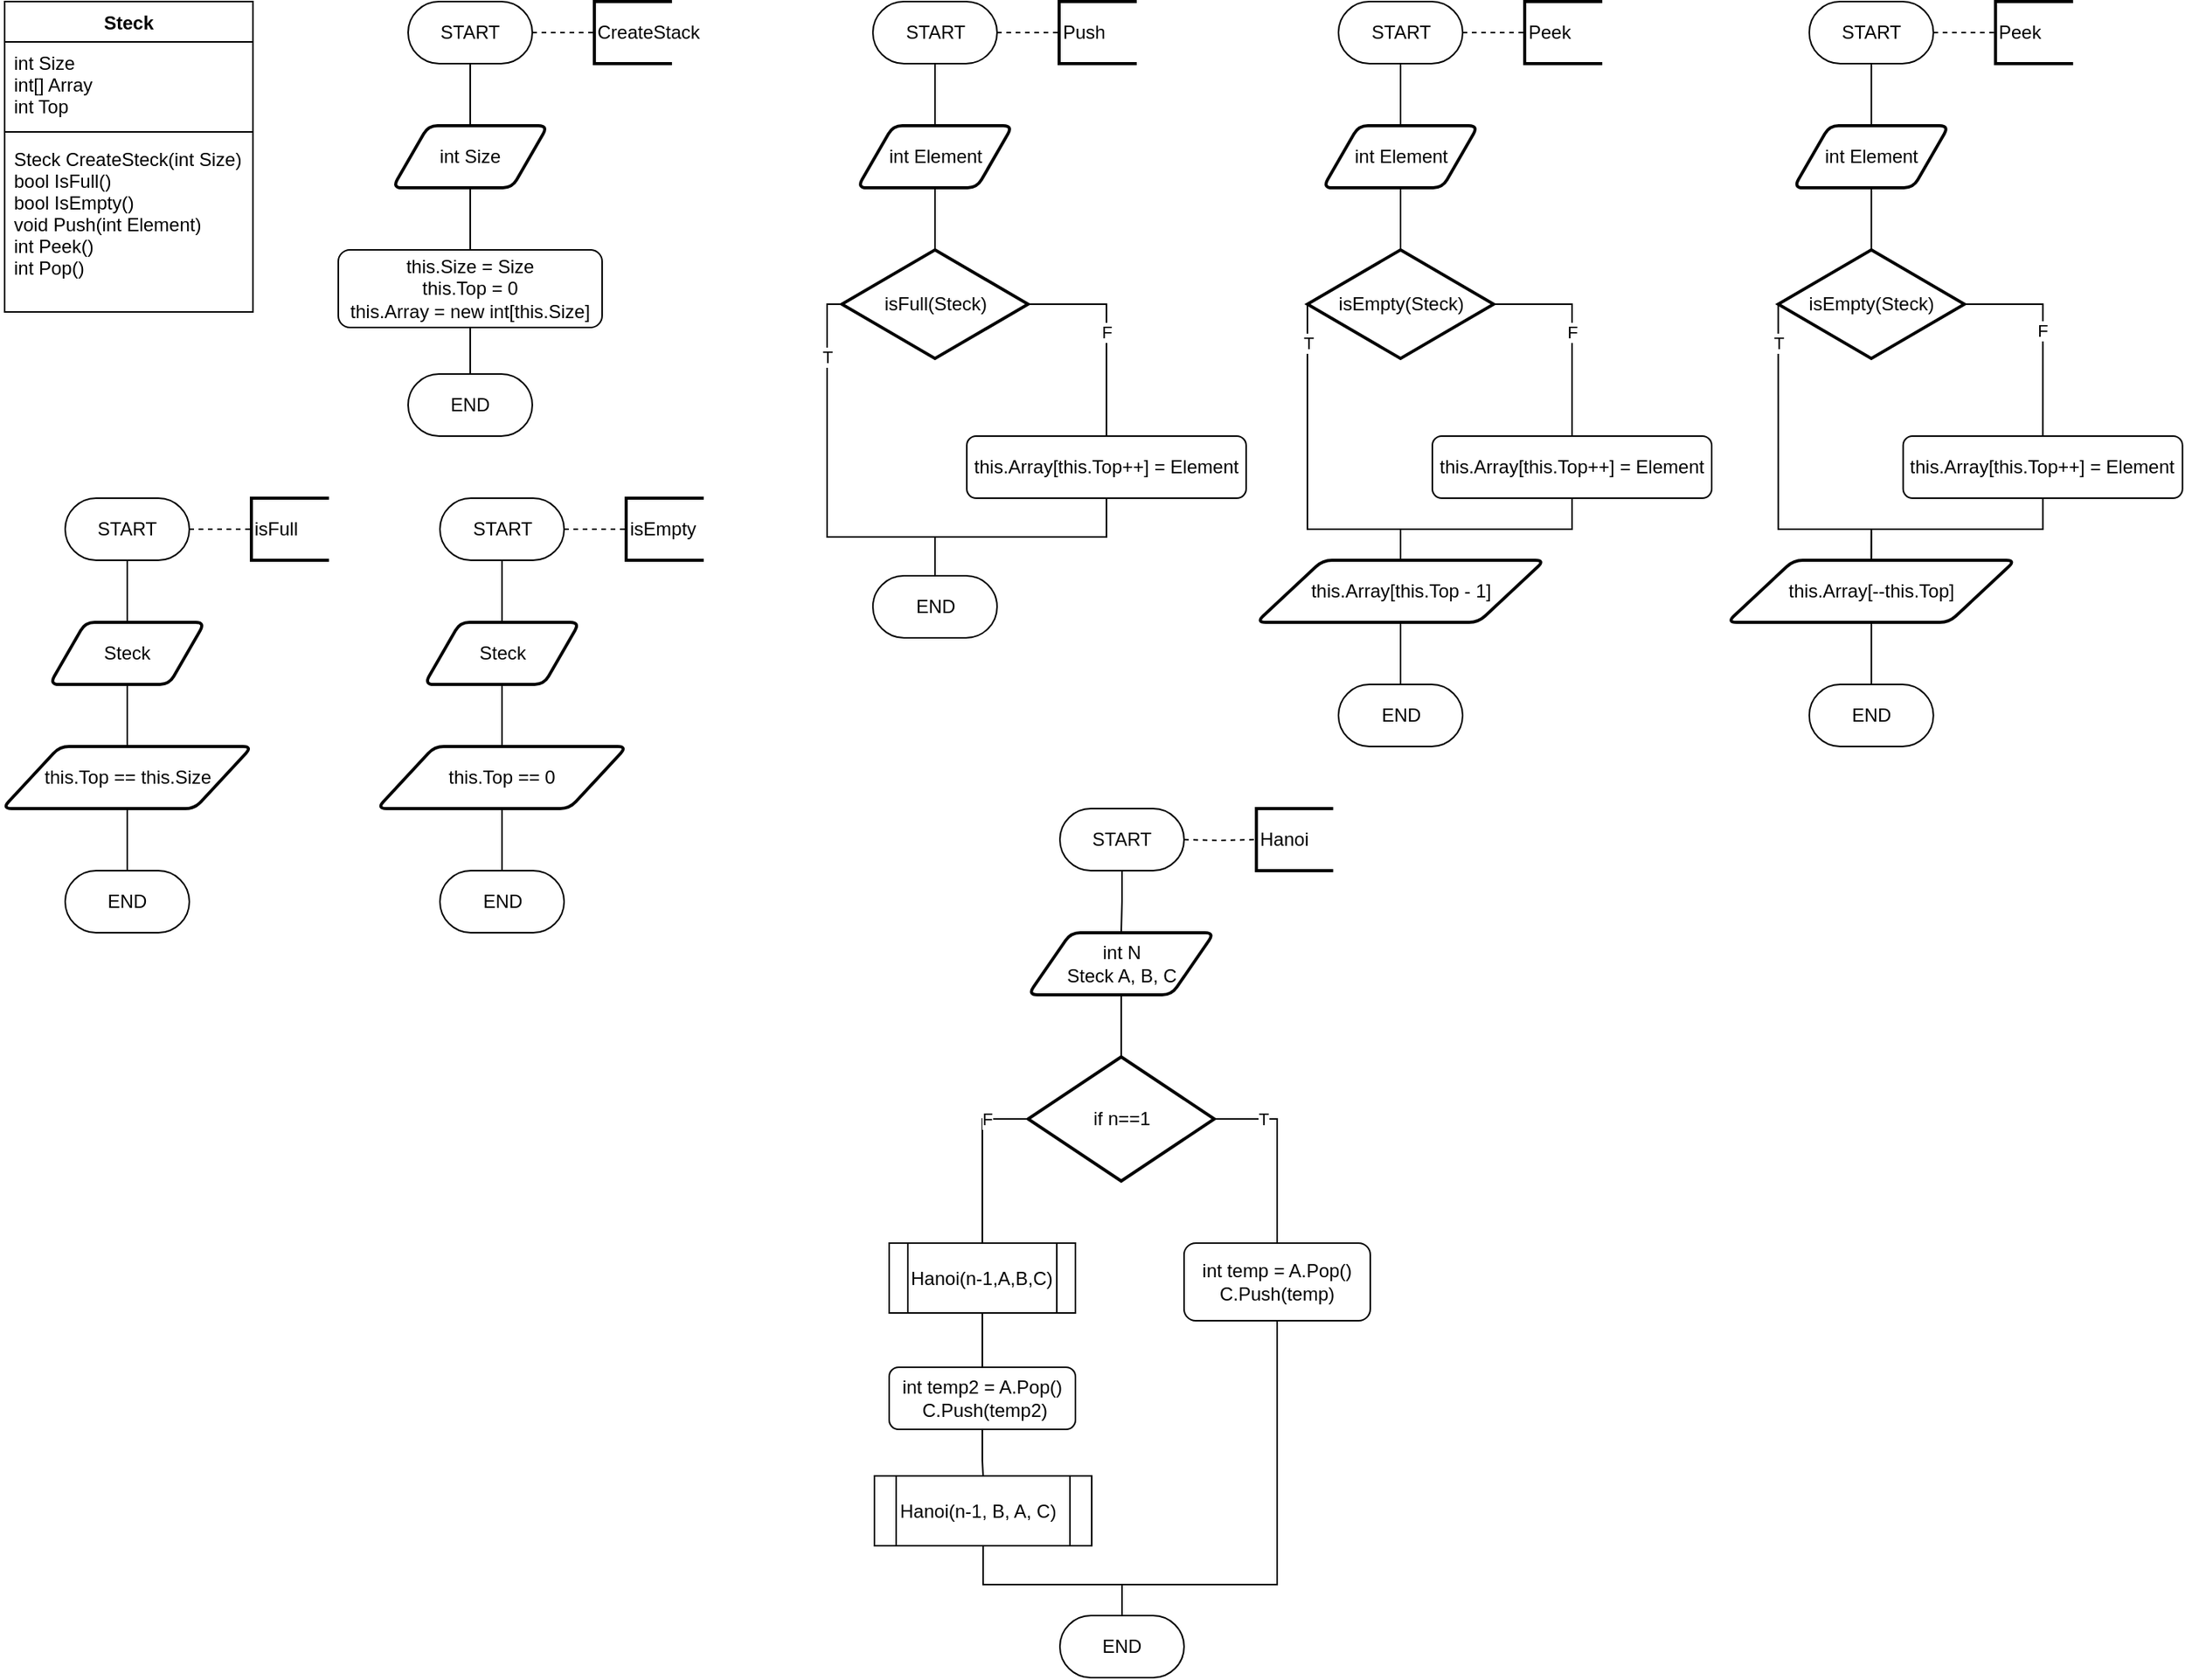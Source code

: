 <mxfile version="15.4.0" type="device"><diagram id="gOJT7l7sL-QOQ3kC6TbE" name="Page-1"><mxGraphModel dx="768" dy="474" grid="1" gridSize="10" guides="1" tooltips="1" connect="1" arrows="1" fold="1" page="1" pageScale="1" pageWidth="827" pageHeight="1169" math="0" shadow="0"><root><mxCell id="0"/><mxCell id="1" parent="0"/><mxCell id="6KXV0IEM4-UT25WQDM8o-1" value="Steck" style="swimlane;fontStyle=1;align=center;verticalAlign=top;childLayout=stackLayout;horizontal=1;startSize=26;horizontalStack=0;resizeParent=1;resizeParentMax=0;resizeLast=0;collapsible=1;marginBottom=0;" parent="1" vertex="1"><mxGeometry x="40" y="40" width="160" height="200" as="geometry"><mxRectangle x="40" y="40" width="60" height="26" as="alternateBounds"/></mxGeometry></mxCell><mxCell id="6KXV0IEM4-UT25WQDM8o-2" value="int Size&#10;int[] Array&#10;int Top" style="text;strokeColor=none;fillColor=none;align=left;verticalAlign=top;spacingLeft=4;spacingRight=4;overflow=hidden;rotatable=0;points=[[0,0.5],[1,0.5]];portConstraint=eastwest;" parent="6KXV0IEM4-UT25WQDM8o-1" vertex="1"><mxGeometry y="26" width="160" height="54" as="geometry"/></mxCell><mxCell id="6KXV0IEM4-UT25WQDM8o-3" value="" style="line;strokeWidth=1;fillColor=none;align=left;verticalAlign=middle;spacingTop=-1;spacingLeft=3;spacingRight=3;rotatable=0;labelPosition=right;points=[];portConstraint=eastwest;" parent="6KXV0IEM4-UT25WQDM8o-1" vertex="1"><mxGeometry y="80" width="160" height="8" as="geometry"/></mxCell><mxCell id="6KXV0IEM4-UT25WQDM8o-4" value="Steck CreateSteck(int Size)&#10;bool IsFull()&#10;bool IsEmpty()&#10;void Push(int Element)&#10;int Peek()&#10;int Pop()" style="text;strokeColor=none;fillColor=none;align=left;verticalAlign=top;spacingLeft=4;spacingRight=4;overflow=hidden;rotatable=0;points=[[0,0.5],[1,0.5]];portConstraint=eastwest;" parent="6KXV0IEM4-UT25WQDM8o-1" vertex="1"><mxGeometry y="88" width="160" height="112" as="geometry"/></mxCell><mxCell id="6KXV0IEM4-UT25WQDM8o-14" value="" style="edgeStyle=orthogonalEdgeStyle;rounded=0;orthogonalLoop=1;jettySize=auto;html=1;endArrow=none;endFill=0;" parent="1" source="6KXV0IEM4-UT25WQDM8o-8" target="6KXV0IEM4-UT25WQDM8o-13" edge="1"><mxGeometry relative="1" as="geometry"/></mxCell><mxCell id="6KXV0IEM4-UT25WQDM8o-8" value="START" style="rounded=1;whiteSpace=wrap;html=1;arcSize=50;" parent="1" vertex="1"><mxGeometry x="300" y="40" width="80" height="40" as="geometry"/></mxCell><mxCell id="6KXV0IEM4-UT25WQDM8o-9" value="CreateStack" style="strokeWidth=2;html=1;shape=mxgraph.flowchart.annotation_1;align=left;pointerEvents=1;" parent="1" vertex="1"><mxGeometry x="420" y="40" width="50" height="40" as="geometry"/></mxCell><mxCell id="6KXV0IEM4-UT25WQDM8o-10" value="" style="endArrow=none;dashed=1;html=1;rounded=0;edgeStyle=orthogonalEdgeStyle;entryX=0;entryY=0.5;entryDx=0;entryDy=0;entryPerimeter=0;" parent="1" source="6KXV0IEM4-UT25WQDM8o-8" target="6KXV0IEM4-UT25WQDM8o-9" edge="1"><mxGeometry width="50" height="50" relative="1" as="geometry"><mxPoint x="400" y="250" as="sourcePoint"/><mxPoint x="470" y="250" as="targetPoint"/><Array as="points"/></mxGeometry></mxCell><mxCell id="6KXV0IEM4-UT25WQDM8o-16" value="" style="edgeStyle=orthogonalEdgeStyle;rounded=0;orthogonalLoop=1;jettySize=auto;html=1;endArrow=none;endFill=0;" parent="1" source="6KXV0IEM4-UT25WQDM8o-13" target="6KXV0IEM4-UT25WQDM8o-15" edge="1"><mxGeometry relative="1" as="geometry"/></mxCell><mxCell id="6KXV0IEM4-UT25WQDM8o-13" value="int Size" style="shape=parallelogram;html=1;strokeWidth=2;perimeter=parallelogramPerimeter;whiteSpace=wrap;rounded=1;arcSize=12;size=0.23;" parent="1" vertex="1"><mxGeometry x="290" y="120" width="100" height="40" as="geometry"/></mxCell><mxCell id="6KXV0IEM4-UT25WQDM8o-18" value="" style="edgeStyle=orthogonalEdgeStyle;rounded=0;orthogonalLoop=1;jettySize=auto;html=1;endArrow=none;endFill=0;" parent="1" source="6KXV0IEM4-UT25WQDM8o-15" target="6KXV0IEM4-UT25WQDM8o-17" edge="1"><mxGeometry relative="1" as="geometry"/></mxCell><mxCell id="6KXV0IEM4-UT25WQDM8o-15" value="this.Size = Size&lt;br&gt;this.Top = 0&lt;br&gt;this.Array = new int[this.Size]" style="rounded=1;whiteSpace=wrap;html=1;align=center;" parent="1" vertex="1"><mxGeometry x="255" y="200" width="170" height="50" as="geometry"/></mxCell><mxCell id="6KXV0IEM4-UT25WQDM8o-17" value="END" style="rounded=1;whiteSpace=wrap;html=1;arcSize=50;align=center;" parent="1" vertex="1"><mxGeometry x="300" y="280" width="80" height="40" as="geometry"/></mxCell><mxCell id="6KXV0IEM4-UT25WQDM8o-19" value="" style="edgeStyle=orthogonalEdgeStyle;rounded=0;orthogonalLoop=1;jettySize=auto;html=1;endArrow=none;endFill=0;" parent="1" source="6KXV0IEM4-UT25WQDM8o-20" target="6KXV0IEM4-UT25WQDM8o-24" edge="1"><mxGeometry relative="1" as="geometry"/></mxCell><mxCell id="6KXV0IEM4-UT25WQDM8o-20" value="START" style="rounded=1;whiteSpace=wrap;html=1;arcSize=50;" parent="1" vertex="1"><mxGeometry x="79" y="360" width="80" height="40" as="geometry"/></mxCell><mxCell id="6KXV0IEM4-UT25WQDM8o-21" value="isFull" style="strokeWidth=2;html=1;shape=mxgraph.flowchart.annotation_1;align=left;pointerEvents=1;" parent="1" vertex="1"><mxGeometry x="199" y="360" width="50" height="40" as="geometry"/></mxCell><mxCell id="6KXV0IEM4-UT25WQDM8o-22" value="" style="endArrow=none;dashed=1;html=1;rounded=0;edgeStyle=orthogonalEdgeStyle;entryX=0;entryY=0.5;entryDx=0;entryDy=0;entryPerimeter=0;" parent="1" source="6KXV0IEM4-UT25WQDM8o-20" target="6KXV0IEM4-UT25WQDM8o-21" edge="1"><mxGeometry width="50" height="50" relative="1" as="geometry"><mxPoint x="179" y="570" as="sourcePoint"/><mxPoint x="249" y="570" as="targetPoint"/><Array as="points"/></mxGeometry></mxCell><mxCell id="6KXV0IEM4-UT25WQDM8o-23" value="" style="edgeStyle=orthogonalEdgeStyle;rounded=0;orthogonalLoop=1;jettySize=auto;html=1;endArrow=none;endFill=0;" parent="1" source="6KXV0IEM4-UT25WQDM8o-24" edge="1"><mxGeometry relative="1" as="geometry"><mxPoint x="119" y="520" as="targetPoint"/></mxGeometry></mxCell><mxCell id="6KXV0IEM4-UT25WQDM8o-24" value="Steck" style="shape=parallelogram;html=1;strokeWidth=2;perimeter=parallelogramPerimeter;whiteSpace=wrap;rounded=1;arcSize=12;size=0.23;" parent="1" vertex="1"><mxGeometry x="69" y="440" width="100" height="40" as="geometry"/></mxCell><mxCell id="6KXV0IEM4-UT25WQDM8o-25" value="" style="edgeStyle=orthogonalEdgeStyle;rounded=0;orthogonalLoop=1;jettySize=auto;html=1;endArrow=none;endFill=0;exitX=0.5;exitY=1;exitDx=0;exitDy=0;" parent="1" source="6KXV0IEM4-UT25WQDM8o-28" target="6KXV0IEM4-UT25WQDM8o-27" edge="1"><mxGeometry relative="1" as="geometry"><mxPoint x="119" y="570" as="sourcePoint"/></mxGeometry></mxCell><mxCell id="6KXV0IEM4-UT25WQDM8o-27" value="END" style="rounded=1;whiteSpace=wrap;html=1;arcSize=50;align=center;" parent="1" vertex="1"><mxGeometry x="79" y="600" width="80" height="40" as="geometry"/></mxCell><mxCell id="6KXV0IEM4-UT25WQDM8o-28" value="this.Top == this.Size" style="shape=parallelogram;html=1;strokeWidth=2;perimeter=parallelogramPerimeter;whiteSpace=wrap;rounded=1;arcSize=12;size=0.23;align=center;" parent="1" vertex="1"><mxGeometry x="38.5" y="520" width="161" height="40" as="geometry"/></mxCell><mxCell id="6KXV0IEM4-UT25WQDM8o-29" value="" style="edgeStyle=orthogonalEdgeStyle;rounded=0;orthogonalLoop=1;jettySize=auto;html=1;endArrow=none;endFill=0;" parent="1" source="6KXV0IEM4-UT25WQDM8o-30" target="6KXV0IEM4-UT25WQDM8o-34" edge="1"><mxGeometry relative="1" as="geometry"/></mxCell><mxCell id="6KXV0IEM4-UT25WQDM8o-30" value="START" style="rounded=1;whiteSpace=wrap;html=1;arcSize=50;" parent="1" vertex="1"><mxGeometry x="320.5" y="360" width="80" height="40" as="geometry"/></mxCell><mxCell id="6KXV0IEM4-UT25WQDM8o-31" value="isEmpty" style="strokeWidth=2;html=1;shape=mxgraph.flowchart.annotation_1;align=left;pointerEvents=1;" parent="1" vertex="1"><mxGeometry x="440.5" y="360" width="50" height="40" as="geometry"/></mxCell><mxCell id="6KXV0IEM4-UT25WQDM8o-32" value="" style="endArrow=none;dashed=1;html=1;rounded=0;edgeStyle=orthogonalEdgeStyle;entryX=0;entryY=0.5;entryDx=0;entryDy=0;entryPerimeter=0;" parent="1" source="6KXV0IEM4-UT25WQDM8o-30" target="6KXV0IEM4-UT25WQDM8o-31" edge="1"><mxGeometry width="50" height="50" relative="1" as="geometry"><mxPoint x="420.5" y="570" as="sourcePoint"/><mxPoint x="490.5" y="570" as="targetPoint"/><Array as="points"/></mxGeometry></mxCell><mxCell id="6KXV0IEM4-UT25WQDM8o-33" value="" style="edgeStyle=orthogonalEdgeStyle;rounded=0;orthogonalLoop=1;jettySize=auto;html=1;endArrow=none;endFill=0;" parent="1" source="6KXV0IEM4-UT25WQDM8o-34" edge="1"><mxGeometry relative="1" as="geometry"><mxPoint x="360.5" y="520" as="targetPoint"/></mxGeometry></mxCell><mxCell id="6KXV0IEM4-UT25WQDM8o-34" value="Steck" style="shape=parallelogram;html=1;strokeWidth=2;perimeter=parallelogramPerimeter;whiteSpace=wrap;rounded=1;arcSize=12;size=0.23;" parent="1" vertex="1"><mxGeometry x="310.5" y="440" width="100" height="40" as="geometry"/></mxCell><mxCell id="6KXV0IEM4-UT25WQDM8o-35" value="" style="edgeStyle=orthogonalEdgeStyle;rounded=0;orthogonalLoop=1;jettySize=auto;html=1;endArrow=none;endFill=0;exitX=0.5;exitY=1;exitDx=0;exitDy=0;" parent="1" source="6KXV0IEM4-UT25WQDM8o-37" target="6KXV0IEM4-UT25WQDM8o-36" edge="1"><mxGeometry relative="1" as="geometry"><mxPoint x="360.5" y="570" as="sourcePoint"/></mxGeometry></mxCell><mxCell id="6KXV0IEM4-UT25WQDM8o-36" value="END" style="rounded=1;whiteSpace=wrap;html=1;arcSize=50;align=center;" parent="1" vertex="1"><mxGeometry x="320.5" y="600" width="80" height="40" as="geometry"/></mxCell><mxCell id="6KXV0IEM4-UT25WQDM8o-37" value="this.Top == 0" style="shape=parallelogram;html=1;strokeWidth=2;perimeter=parallelogramPerimeter;whiteSpace=wrap;rounded=1;arcSize=12;size=0.23;align=center;" parent="1" vertex="1"><mxGeometry x="280" y="520" width="161" height="40" as="geometry"/></mxCell><mxCell id="6KXV0IEM4-UT25WQDM8o-38" value="" style="edgeStyle=orthogonalEdgeStyle;rounded=0;orthogonalLoop=1;jettySize=auto;html=1;endArrow=none;endFill=0;" parent="1" source="6KXV0IEM4-UT25WQDM8o-39" target="6KXV0IEM4-UT25WQDM8o-43" edge="1"><mxGeometry relative="1" as="geometry"/></mxCell><mxCell id="6KXV0IEM4-UT25WQDM8o-39" value="START" style="rounded=1;whiteSpace=wrap;html=1;arcSize=50;" parent="1" vertex="1"><mxGeometry x="599.5" y="40" width="80" height="40" as="geometry"/></mxCell><mxCell id="6KXV0IEM4-UT25WQDM8o-40" value="Push" style="strokeWidth=2;html=1;shape=mxgraph.flowchart.annotation_1;align=left;pointerEvents=1;" parent="1" vertex="1"><mxGeometry x="719.5" y="40" width="50" height="40" as="geometry"/></mxCell><mxCell id="6KXV0IEM4-UT25WQDM8o-41" value="" style="endArrow=none;dashed=1;html=1;rounded=0;edgeStyle=orthogonalEdgeStyle;entryX=0;entryY=0.5;entryDx=0;entryDy=0;entryPerimeter=0;" parent="1" source="6KXV0IEM4-UT25WQDM8o-39" target="6KXV0IEM4-UT25WQDM8o-40" edge="1"><mxGeometry width="50" height="50" relative="1" as="geometry"><mxPoint x="699.5" y="250" as="sourcePoint"/><mxPoint x="769.5" y="250" as="targetPoint"/><Array as="points"/></mxGeometry></mxCell><mxCell id="6KXV0IEM4-UT25WQDM8o-42" value="" style="edgeStyle=orthogonalEdgeStyle;rounded=0;orthogonalLoop=1;jettySize=auto;html=1;endArrow=none;endFill=0;entryX=0.5;entryY=0;entryDx=0;entryDy=0;entryPerimeter=0;" parent="1" source="6KXV0IEM4-UT25WQDM8o-43" target="6KXV0IEM4-UT25WQDM8o-47" edge="1"><mxGeometry relative="1" as="geometry"><mxPoint x="639.5" y="200" as="targetPoint"/></mxGeometry></mxCell><mxCell id="6KXV0IEM4-UT25WQDM8o-43" value="int Element" style="shape=parallelogram;html=1;strokeWidth=2;perimeter=parallelogramPerimeter;whiteSpace=wrap;rounded=1;arcSize=12;size=0.23;" parent="1" vertex="1"><mxGeometry x="589.5" y="120" width="100" height="40" as="geometry"/></mxCell><mxCell id="6KXV0IEM4-UT25WQDM8o-45" value="END" style="rounded=1;whiteSpace=wrap;html=1;arcSize=50;align=center;" parent="1" vertex="1"><mxGeometry x="599.5" y="410" width="80" height="40" as="geometry"/></mxCell><mxCell id="k9EVzz8BbRTBaLs9Pq0k-2" value="F" style="edgeStyle=orthogonalEdgeStyle;rounded=0;orthogonalLoop=1;jettySize=auto;html=1;entryX=0.5;entryY=0;entryDx=0;entryDy=0;endArrow=none;endFill=0;" edge="1" parent="1" source="6KXV0IEM4-UT25WQDM8o-47" target="k9EVzz8BbRTBaLs9Pq0k-1"><mxGeometry relative="1" as="geometry"><Array as="points"><mxPoint x="750" y="235"/></Array></mxGeometry></mxCell><mxCell id="k9EVzz8BbRTBaLs9Pq0k-3" value="T" style="edgeStyle=orthogonalEdgeStyle;rounded=0;orthogonalLoop=1;jettySize=auto;html=1;entryX=0.5;entryY=0;entryDx=0;entryDy=0;endArrow=none;endFill=0;exitX=0;exitY=0.5;exitDx=0;exitDy=0;exitPerimeter=0;" edge="1" parent="1" source="6KXV0IEM4-UT25WQDM8o-47"><mxGeometry x="-0.65" relative="1" as="geometry"><mxPoint x="579.5" y="230" as="sourcePoint"/><mxPoint x="639.5" y="405" as="targetPoint"/><Array as="points"><mxPoint x="570" y="235"/><mxPoint x="570" y="385"/><mxPoint x="640" y="385"/></Array><mxPoint as="offset"/></mxGeometry></mxCell><mxCell id="6KXV0IEM4-UT25WQDM8o-47" value="isFull(Steck)" style="strokeWidth=2;html=1;shape=mxgraph.flowchart.decision;whiteSpace=wrap;align=center;" parent="1" vertex="1"><mxGeometry x="579.5" y="200" width="120" height="70" as="geometry"/></mxCell><mxCell id="k9EVzz8BbRTBaLs9Pq0k-4" style="edgeStyle=orthogonalEdgeStyle;rounded=0;orthogonalLoop=1;jettySize=auto;html=1;entryX=0.5;entryY=0;entryDx=0;entryDy=0;endArrow=none;endFill=0;" edge="1" parent="1" source="k9EVzz8BbRTBaLs9Pq0k-1" target="6KXV0IEM4-UT25WQDM8o-45"><mxGeometry relative="1" as="geometry"/></mxCell><mxCell id="k9EVzz8BbRTBaLs9Pq0k-1" value="this.Array[this.Top++] = Element" style="rounded=1;whiteSpace=wrap;html=1;" vertex="1" parent="1"><mxGeometry x="660" y="320" width="180" height="40" as="geometry"/></mxCell><mxCell id="k9EVzz8BbRTBaLs9Pq0k-29" value="" style="edgeStyle=orthogonalEdgeStyle;rounded=0;orthogonalLoop=1;jettySize=auto;html=1;endArrow=none;endFill=0;" edge="1" parent="1" source="k9EVzz8BbRTBaLs9Pq0k-30" target="k9EVzz8BbRTBaLs9Pq0k-34"><mxGeometry relative="1" as="geometry"/></mxCell><mxCell id="k9EVzz8BbRTBaLs9Pq0k-30" value="START" style="rounded=1;whiteSpace=wrap;html=1;arcSize=50;" vertex="1" parent="1"><mxGeometry x="899.5" y="40" width="80" height="40" as="geometry"/></mxCell><mxCell id="k9EVzz8BbRTBaLs9Pq0k-31" value="Peek" style="strokeWidth=2;html=1;shape=mxgraph.flowchart.annotation_1;align=left;pointerEvents=1;" vertex="1" parent="1"><mxGeometry x="1019.5" y="40" width="50" height="40" as="geometry"/></mxCell><mxCell id="k9EVzz8BbRTBaLs9Pq0k-32" value="" style="endArrow=none;dashed=1;html=1;rounded=0;edgeStyle=orthogonalEdgeStyle;entryX=0;entryY=0.5;entryDx=0;entryDy=0;entryPerimeter=0;" edge="1" parent="1" source="k9EVzz8BbRTBaLs9Pq0k-30" target="k9EVzz8BbRTBaLs9Pq0k-31"><mxGeometry width="50" height="50" relative="1" as="geometry"><mxPoint x="999.5" y="250" as="sourcePoint"/><mxPoint x="1069.5" y="250" as="targetPoint"/><Array as="points"/></mxGeometry></mxCell><mxCell id="k9EVzz8BbRTBaLs9Pq0k-33" value="" style="edgeStyle=orthogonalEdgeStyle;rounded=0;orthogonalLoop=1;jettySize=auto;html=1;endArrow=none;endFill=0;entryX=0.5;entryY=0;entryDx=0;entryDy=0;entryPerimeter=0;" edge="1" parent="1" source="k9EVzz8BbRTBaLs9Pq0k-34" target="k9EVzz8BbRTBaLs9Pq0k-38"><mxGeometry relative="1" as="geometry"><mxPoint x="939.5" y="200" as="targetPoint"/></mxGeometry></mxCell><mxCell id="k9EVzz8BbRTBaLs9Pq0k-34" value="int Element" style="shape=parallelogram;html=1;strokeWidth=2;perimeter=parallelogramPerimeter;whiteSpace=wrap;rounded=1;arcSize=12;size=0.23;" vertex="1" parent="1"><mxGeometry x="889.5" y="120" width="100" height="40" as="geometry"/></mxCell><mxCell id="k9EVzz8BbRTBaLs9Pq0k-35" value="END" style="rounded=1;whiteSpace=wrap;html=1;arcSize=50;align=center;" vertex="1" parent="1"><mxGeometry x="899.5" y="480" width="80" height="40" as="geometry"/></mxCell><mxCell id="k9EVzz8BbRTBaLs9Pq0k-36" value="F" style="edgeStyle=orthogonalEdgeStyle;rounded=0;orthogonalLoop=1;jettySize=auto;html=1;entryX=0.5;entryY=0;entryDx=0;entryDy=0;endArrow=none;endFill=0;" edge="1" parent="1" source="k9EVzz8BbRTBaLs9Pq0k-38" target="k9EVzz8BbRTBaLs9Pq0k-40"><mxGeometry relative="1" as="geometry"><Array as="points"><mxPoint x="1050" y="235"/></Array></mxGeometry></mxCell><mxCell id="k9EVzz8BbRTBaLs9Pq0k-56" value="T" style="edgeStyle=orthogonalEdgeStyle;rounded=0;orthogonalLoop=1;jettySize=auto;html=1;entryX=0.5;entryY=0;entryDx=0;entryDy=0;endArrow=none;endFill=0;exitX=0;exitY=0.5;exitDx=0;exitDy=0;exitPerimeter=0;" edge="1" parent="1" source="k9EVzz8BbRTBaLs9Pq0k-38" target="k9EVzz8BbRTBaLs9Pq0k-53"><mxGeometry x="-0.778" relative="1" as="geometry"><Array as="points"><mxPoint x="880" y="380"/><mxPoint x="940" y="380"/></Array><mxPoint as="offset"/></mxGeometry></mxCell><mxCell id="k9EVzz8BbRTBaLs9Pq0k-38" value="isEmpty(Steck)" style="strokeWidth=2;html=1;shape=mxgraph.flowchart.decision;whiteSpace=wrap;align=center;" vertex="1" parent="1"><mxGeometry x="879.5" y="200" width="120" height="70" as="geometry"/></mxCell><mxCell id="k9EVzz8BbRTBaLs9Pq0k-55" style="edgeStyle=orthogonalEdgeStyle;rounded=0;orthogonalLoop=1;jettySize=auto;html=1;entryX=0.5;entryY=0;entryDx=0;entryDy=0;endArrow=none;endFill=0;" edge="1" parent="1" source="k9EVzz8BbRTBaLs9Pq0k-40" target="k9EVzz8BbRTBaLs9Pq0k-53"><mxGeometry relative="1" as="geometry"/></mxCell><mxCell id="k9EVzz8BbRTBaLs9Pq0k-40" value="this.Array[this.Top++] = Element" style="rounded=1;whiteSpace=wrap;html=1;" vertex="1" parent="1"><mxGeometry x="960" y="320" width="180" height="40" as="geometry"/></mxCell><mxCell id="k9EVzz8BbRTBaLs9Pq0k-54" value="" style="edgeStyle=orthogonalEdgeStyle;rounded=0;orthogonalLoop=1;jettySize=auto;html=1;endArrow=none;endFill=0;" edge="1" parent="1" source="k9EVzz8BbRTBaLs9Pq0k-53" target="k9EVzz8BbRTBaLs9Pq0k-35"><mxGeometry relative="1" as="geometry"/></mxCell><mxCell id="k9EVzz8BbRTBaLs9Pq0k-53" value="this.Array[this.Top - 1]" style="shape=parallelogram;html=1;strokeWidth=2;perimeter=parallelogramPerimeter;whiteSpace=wrap;rounded=1;arcSize=12;size=0.23;" vertex="1" parent="1"><mxGeometry x="846.63" y="400" width="185.75" height="40" as="geometry"/></mxCell><mxCell id="k9EVzz8BbRTBaLs9Pq0k-71" value="" style="edgeStyle=orthogonalEdgeStyle;rounded=0;orthogonalLoop=1;jettySize=auto;html=1;endArrow=none;endFill=0;" edge="1" parent="1" source="k9EVzz8BbRTBaLs9Pq0k-72" target="k9EVzz8BbRTBaLs9Pq0k-76"><mxGeometry relative="1" as="geometry"/></mxCell><mxCell id="k9EVzz8BbRTBaLs9Pq0k-72" value="START" style="rounded=1;whiteSpace=wrap;html=1;arcSize=50;" vertex="1" parent="1"><mxGeometry x="1202.87" y="40" width="80" height="40" as="geometry"/></mxCell><mxCell id="k9EVzz8BbRTBaLs9Pq0k-73" value="Peek" style="strokeWidth=2;html=1;shape=mxgraph.flowchart.annotation_1;align=left;pointerEvents=1;" vertex="1" parent="1"><mxGeometry x="1322.87" y="40" width="50" height="40" as="geometry"/></mxCell><mxCell id="k9EVzz8BbRTBaLs9Pq0k-74" value="" style="endArrow=none;dashed=1;html=1;rounded=0;edgeStyle=orthogonalEdgeStyle;entryX=0;entryY=0.5;entryDx=0;entryDy=0;entryPerimeter=0;" edge="1" parent="1" source="k9EVzz8BbRTBaLs9Pq0k-72" target="k9EVzz8BbRTBaLs9Pq0k-73"><mxGeometry width="50" height="50" relative="1" as="geometry"><mxPoint x="1302.87" y="250" as="sourcePoint"/><mxPoint x="1372.87" y="250" as="targetPoint"/><Array as="points"/></mxGeometry></mxCell><mxCell id="k9EVzz8BbRTBaLs9Pq0k-75" value="" style="edgeStyle=orthogonalEdgeStyle;rounded=0;orthogonalLoop=1;jettySize=auto;html=1;endArrow=none;endFill=0;entryX=0.5;entryY=0;entryDx=0;entryDy=0;entryPerimeter=0;" edge="1" parent="1" source="k9EVzz8BbRTBaLs9Pq0k-76" target="k9EVzz8BbRTBaLs9Pq0k-80"><mxGeometry relative="1" as="geometry"><mxPoint x="1242.87" y="200" as="targetPoint"/></mxGeometry></mxCell><mxCell id="k9EVzz8BbRTBaLs9Pq0k-76" value="int Element" style="shape=parallelogram;html=1;strokeWidth=2;perimeter=parallelogramPerimeter;whiteSpace=wrap;rounded=1;arcSize=12;size=0.23;" vertex="1" parent="1"><mxGeometry x="1192.87" y="120" width="100" height="40" as="geometry"/></mxCell><mxCell id="k9EVzz8BbRTBaLs9Pq0k-77" value="END" style="rounded=1;whiteSpace=wrap;html=1;arcSize=50;align=center;" vertex="1" parent="1"><mxGeometry x="1202.87" y="480" width="80" height="40" as="geometry"/></mxCell><mxCell id="k9EVzz8BbRTBaLs9Pq0k-78" value="F" style="edgeStyle=orthogonalEdgeStyle;rounded=0;orthogonalLoop=1;jettySize=auto;html=1;entryX=0.5;entryY=0;entryDx=0;entryDy=0;endArrow=none;endFill=0;" edge="1" parent="1" source="k9EVzz8BbRTBaLs9Pq0k-80" target="k9EVzz8BbRTBaLs9Pq0k-82"><mxGeometry relative="1" as="geometry"><Array as="points"><mxPoint x="1353.37" y="235"/></Array></mxGeometry></mxCell><mxCell id="k9EVzz8BbRTBaLs9Pq0k-79" value="T" style="edgeStyle=orthogonalEdgeStyle;rounded=0;orthogonalLoop=1;jettySize=auto;html=1;entryX=0.5;entryY=0;entryDx=0;entryDy=0;endArrow=none;endFill=0;exitX=0;exitY=0.5;exitDx=0;exitDy=0;exitPerimeter=0;" edge="1" parent="1" source="k9EVzz8BbRTBaLs9Pq0k-80" target="k9EVzz8BbRTBaLs9Pq0k-84"><mxGeometry x="-0.778" relative="1" as="geometry"><Array as="points"><mxPoint x="1183.37" y="380"/><mxPoint x="1243.37" y="380"/></Array><mxPoint as="offset"/></mxGeometry></mxCell><mxCell id="k9EVzz8BbRTBaLs9Pq0k-80" value="isEmpty(Steck)" style="strokeWidth=2;html=1;shape=mxgraph.flowchart.decision;whiteSpace=wrap;align=center;" vertex="1" parent="1"><mxGeometry x="1182.87" y="200" width="120" height="70" as="geometry"/></mxCell><mxCell id="k9EVzz8BbRTBaLs9Pq0k-81" style="edgeStyle=orthogonalEdgeStyle;rounded=0;orthogonalLoop=1;jettySize=auto;html=1;entryX=0.5;entryY=0;entryDx=0;entryDy=0;endArrow=none;endFill=0;" edge="1" parent="1" source="k9EVzz8BbRTBaLs9Pq0k-82" target="k9EVzz8BbRTBaLs9Pq0k-84"><mxGeometry relative="1" as="geometry"/></mxCell><mxCell id="k9EVzz8BbRTBaLs9Pq0k-82" value="this.Array[this.Top++] = Element" style="rounded=1;whiteSpace=wrap;html=1;" vertex="1" parent="1"><mxGeometry x="1263.37" y="320" width="180" height="40" as="geometry"/></mxCell><mxCell id="k9EVzz8BbRTBaLs9Pq0k-83" value="" style="edgeStyle=orthogonalEdgeStyle;rounded=0;orthogonalLoop=1;jettySize=auto;html=1;endArrow=none;endFill=0;" edge="1" parent="1" source="k9EVzz8BbRTBaLs9Pq0k-84" target="k9EVzz8BbRTBaLs9Pq0k-77"><mxGeometry relative="1" as="geometry"/></mxCell><mxCell id="k9EVzz8BbRTBaLs9Pq0k-84" value="this.Array[--this.Top]" style="shape=parallelogram;html=1;strokeWidth=2;perimeter=parallelogramPerimeter;whiteSpace=wrap;rounded=1;arcSize=12;size=0.23;" vertex="1" parent="1"><mxGeometry x="1150" y="400" width="185.75" height="40" as="geometry"/></mxCell><mxCell id="k9EVzz8BbRTBaLs9Pq0k-87" value="" style="edgeStyle=orthogonalEdgeStyle;rounded=0;orthogonalLoop=1;jettySize=auto;html=1;endArrow=none;endFill=0;" edge="1" parent="1" source="k9EVzz8BbRTBaLs9Pq0k-85" target="k9EVzz8BbRTBaLs9Pq0k-86"><mxGeometry relative="1" as="geometry"/></mxCell><mxCell id="k9EVzz8BbRTBaLs9Pq0k-85" value="START" style="rounded=1;whiteSpace=wrap;html=1;arcSize=50;" vertex="1" parent="1"><mxGeometry x="720" y="560" width="80" height="40" as="geometry"/></mxCell><mxCell id="k9EVzz8BbRTBaLs9Pq0k-89" value="" style="edgeStyle=orthogonalEdgeStyle;rounded=0;orthogonalLoop=1;jettySize=auto;html=1;endArrow=none;endFill=0;" edge="1" parent="1" source="k9EVzz8BbRTBaLs9Pq0k-86" target="k9EVzz8BbRTBaLs9Pq0k-88"><mxGeometry relative="1" as="geometry"/></mxCell><mxCell id="k9EVzz8BbRTBaLs9Pq0k-86" value="int N&lt;br&gt;Steck A, B, C" style="shape=parallelogram;html=1;strokeWidth=2;perimeter=parallelogramPerimeter;whiteSpace=wrap;rounded=1;arcSize=12;size=0.23;" vertex="1" parent="1"><mxGeometry x="699.5" y="640" width="120" height="40" as="geometry"/></mxCell><mxCell id="k9EVzz8BbRTBaLs9Pq0k-91" value="T" style="edgeStyle=orthogonalEdgeStyle;rounded=0;orthogonalLoop=1;jettySize=auto;html=1;entryX=0.5;entryY=0;entryDx=0;entryDy=0;endArrow=none;endFill=0;" edge="1" parent="1" source="k9EVzz8BbRTBaLs9Pq0k-88" target="k9EVzz8BbRTBaLs9Pq0k-90"><mxGeometry x="-0.494" relative="1" as="geometry"><Array as="points"><mxPoint x="860" y="760"/></Array><mxPoint x="1" as="offset"/></mxGeometry></mxCell><mxCell id="k9EVzz8BbRTBaLs9Pq0k-93" value="F" style="edgeStyle=orthogonalEdgeStyle;rounded=0;orthogonalLoop=1;jettySize=auto;html=1;endArrow=none;endFill=0;" edge="1" parent="1" source="k9EVzz8BbRTBaLs9Pq0k-88"><mxGeometry x="-0.506" relative="1" as="geometry"><mxPoint x="670" y="840" as="targetPoint"/><Array as="points"><mxPoint x="670" y="760"/></Array><mxPoint as="offset"/></mxGeometry></mxCell><mxCell id="k9EVzz8BbRTBaLs9Pq0k-88" value="if n==1" style="strokeWidth=2;html=1;shape=mxgraph.flowchart.decision;whiteSpace=wrap;" vertex="1" parent="1"><mxGeometry x="699.5" y="720" width="120" height="80" as="geometry"/></mxCell><mxCell id="k9EVzz8BbRTBaLs9Pq0k-103" style="edgeStyle=orthogonalEdgeStyle;rounded=0;orthogonalLoop=1;jettySize=auto;html=1;entryX=0.5;entryY=0;entryDx=0;entryDy=0;endArrow=none;endFill=0;" edge="1" parent="1" source="k9EVzz8BbRTBaLs9Pq0k-90" target="k9EVzz8BbRTBaLs9Pq0k-102"><mxGeometry relative="1" as="geometry"><Array as="points"><mxPoint x="860" y="1060"/><mxPoint x="760" y="1060"/></Array></mxGeometry></mxCell><mxCell id="k9EVzz8BbRTBaLs9Pq0k-90" value="int temp = A.Pop()&lt;br&gt;C.Push(temp)" style="rounded=1;whiteSpace=wrap;html=1;align=center;" vertex="1" parent="1"><mxGeometry x="800" y="840" width="120" height="50" as="geometry"/></mxCell><mxCell id="k9EVzz8BbRTBaLs9Pq0k-99" value="" style="edgeStyle=orthogonalEdgeStyle;rounded=0;orthogonalLoop=1;jettySize=auto;html=1;endArrow=none;endFill=0;" edge="1" parent="1" source="k9EVzz8BbRTBaLs9Pq0k-94" target="k9EVzz8BbRTBaLs9Pq0k-98"><mxGeometry relative="1" as="geometry"/></mxCell><mxCell id="k9EVzz8BbRTBaLs9Pq0k-94" value="Hanoi(n-1,A,B,C)" style="shape=process;whiteSpace=wrap;html=1;backgroundOutline=1;align=left;" vertex="1" parent="1"><mxGeometry x="610" y="840" width="120" height="45" as="geometry"/></mxCell><mxCell id="k9EVzz8BbRTBaLs9Pq0k-96" value="Hanoi" style="strokeWidth=2;html=1;shape=mxgraph.flowchart.annotation_1;align=left;pointerEvents=1;" vertex="1" parent="1"><mxGeometry x="846.63" y="560" width="49.5" height="40" as="geometry"/></mxCell><mxCell id="k9EVzz8BbRTBaLs9Pq0k-97" value="" style="endArrow=none;dashed=1;html=1;rounded=0;edgeStyle=orthogonalEdgeStyle;entryX=0;entryY=0.5;entryDx=0;entryDy=0;entryPerimeter=0;" edge="1" target="k9EVzz8BbRTBaLs9Pq0k-96" parent="1"><mxGeometry width="50" height="50" relative="1" as="geometry"><mxPoint x="800" y="580" as="sourcePoint"/><mxPoint x="790" y="890" as="targetPoint"/><Array as="points"/></mxGeometry></mxCell><mxCell id="k9EVzz8BbRTBaLs9Pq0k-101" value="" style="edgeStyle=orthogonalEdgeStyle;rounded=0;orthogonalLoop=1;jettySize=auto;html=1;endArrow=none;endFill=0;" edge="1" parent="1" source="k9EVzz8BbRTBaLs9Pq0k-98" target="k9EVzz8BbRTBaLs9Pq0k-100"><mxGeometry relative="1" as="geometry"/></mxCell><mxCell id="k9EVzz8BbRTBaLs9Pq0k-98" value="&lt;div&gt;&lt;span&gt;int temp2 = A.Pop()&lt;/span&gt;&lt;/div&gt;&amp;nbsp;C.Push(temp2)" style="rounded=1;whiteSpace=wrap;html=1;align=center;" vertex="1" parent="1"><mxGeometry x="610" y="920" width="120" height="40" as="geometry"/></mxCell><mxCell id="k9EVzz8BbRTBaLs9Pq0k-104" style="edgeStyle=orthogonalEdgeStyle;rounded=0;orthogonalLoop=1;jettySize=auto;html=1;entryX=0.5;entryY=0;entryDx=0;entryDy=0;endArrow=none;endFill=0;" edge="1" parent="1" source="k9EVzz8BbRTBaLs9Pq0k-100" target="k9EVzz8BbRTBaLs9Pq0k-102"><mxGeometry relative="1" as="geometry"><Array as="points"><mxPoint x="671" y="1060"/><mxPoint x="760" y="1060"/></Array></mxGeometry></mxCell><mxCell id="k9EVzz8BbRTBaLs9Pq0k-100" value="Hanoi(n-1, B, A, C)" style="shape=process;whiteSpace=wrap;html=1;backgroundOutline=1;align=left;" vertex="1" parent="1"><mxGeometry x="600.5" y="990" width="140" height="45" as="geometry"/></mxCell><mxCell id="k9EVzz8BbRTBaLs9Pq0k-102" value="END" style="rounded=1;whiteSpace=wrap;html=1;arcSize=50;align=center;" vertex="1" parent="1"><mxGeometry x="720" y="1080" width="80" height="40" as="geometry"/></mxCell></root></mxGraphModel></diagram></mxfile>